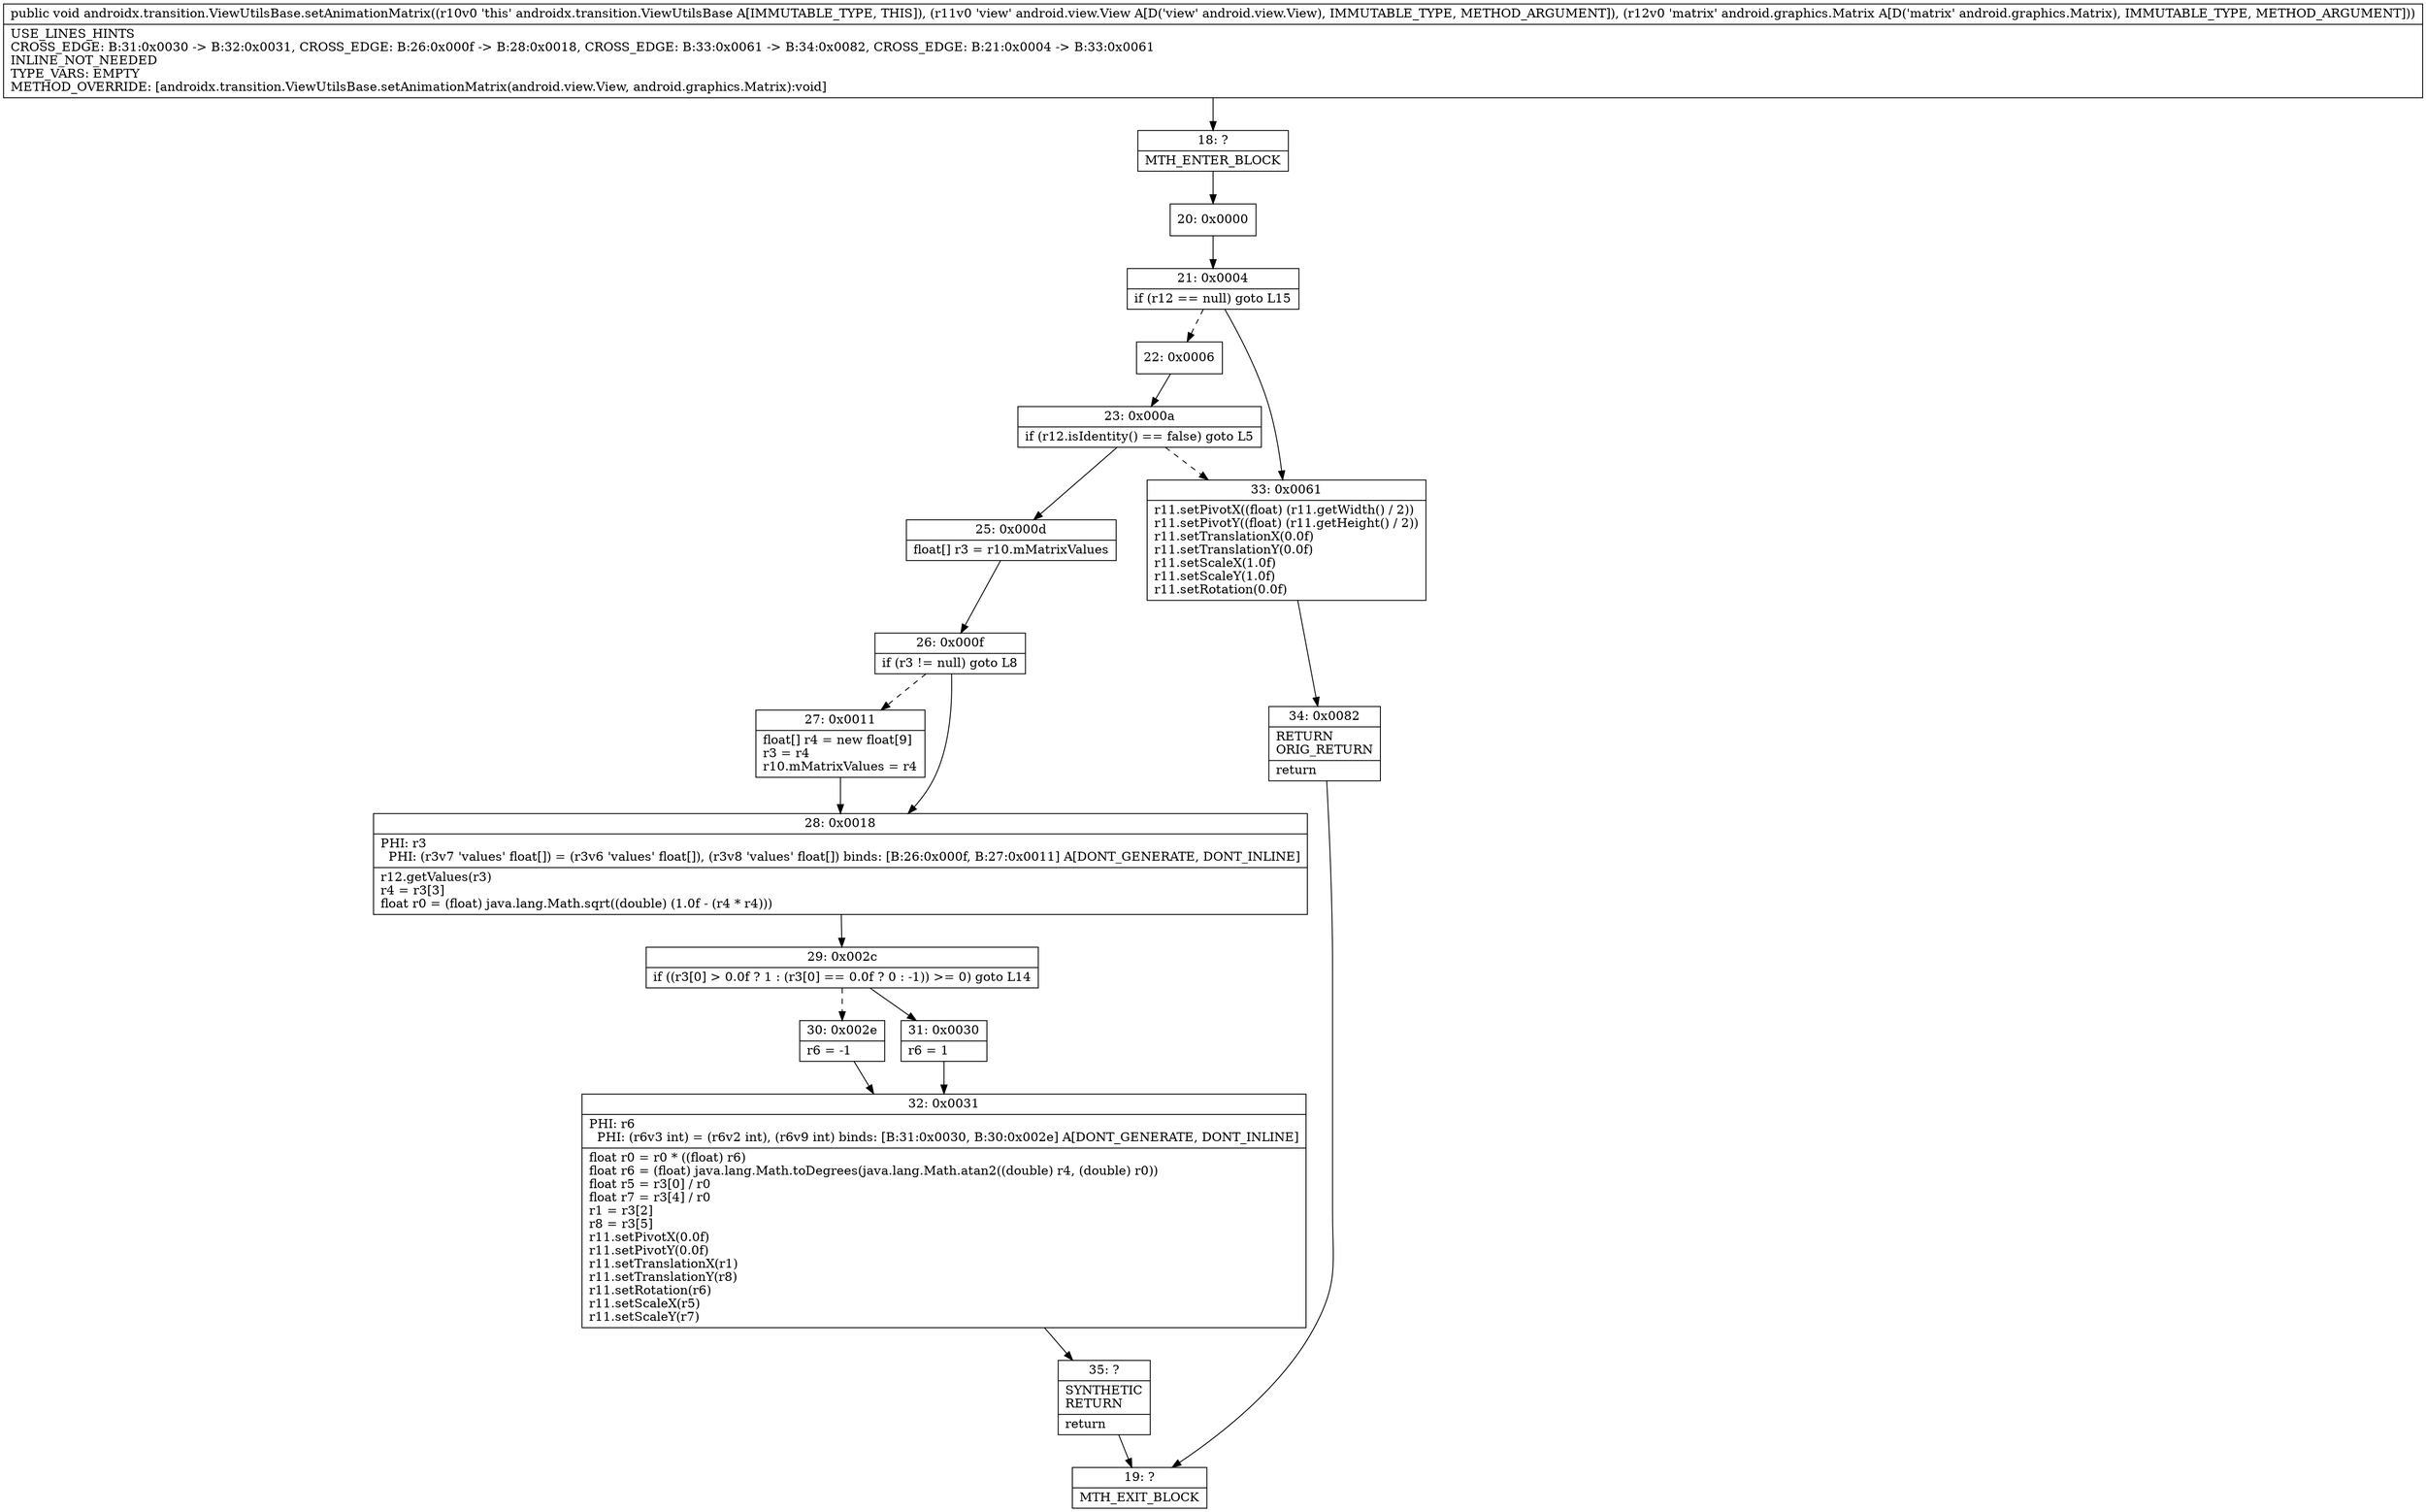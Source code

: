 digraph "CFG forandroidx.transition.ViewUtilsBase.setAnimationMatrix(Landroid\/view\/View;Landroid\/graphics\/Matrix;)V" {
Node_18 [shape=record,label="{18\:\ ?|MTH_ENTER_BLOCK\l}"];
Node_20 [shape=record,label="{20\:\ 0x0000}"];
Node_21 [shape=record,label="{21\:\ 0x0004|if (r12 == null) goto L15\l}"];
Node_22 [shape=record,label="{22\:\ 0x0006}"];
Node_23 [shape=record,label="{23\:\ 0x000a|if (r12.isIdentity() == false) goto L5\l}"];
Node_25 [shape=record,label="{25\:\ 0x000d|float[] r3 = r10.mMatrixValues\l}"];
Node_26 [shape=record,label="{26\:\ 0x000f|if (r3 != null) goto L8\l}"];
Node_27 [shape=record,label="{27\:\ 0x0011|float[] r4 = new float[9]\lr3 = r4\lr10.mMatrixValues = r4\l}"];
Node_28 [shape=record,label="{28\:\ 0x0018|PHI: r3 \l  PHI: (r3v7 'values' float[]) = (r3v6 'values' float[]), (r3v8 'values' float[]) binds: [B:26:0x000f, B:27:0x0011] A[DONT_GENERATE, DONT_INLINE]\l|r12.getValues(r3)\lr4 = r3[3]\lfloat r0 = (float) java.lang.Math.sqrt((double) (1.0f \- (r4 * r4)))\l}"];
Node_29 [shape=record,label="{29\:\ 0x002c|if ((r3[0] \> 0.0f ? 1 : (r3[0] == 0.0f ? 0 : \-1)) \>= 0) goto L14\l}"];
Node_30 [shape=record,label="{30\:\ 0x002e|r6 = \-1\l}"];
Node_32 [shape=record,label="{32\:\ 0x0031|PHI: r6 \l  PHI: (r6v3 int) = (r6v2 int), (r6v9 int) binds: [B:31:0x0030, B:30:0x002e] A[DONT_GENERATE, DONT_INLINE]\l|float r0 = r0 * ((float) r6)\lfloat r6 = (float) java.lang.Math.toDegrees(java.lang.Math.atan2((double) r4, (double) r0))\lfloat r5 = r3[0] \/ r0\lfloat r7 = r3[4] \/ r0\lr1 = r3[2]\lr8 = r3[5]\lr11.setPivotX(0.0f)\lr11.setPivotY(0.0f)\lr11.setTranslationX(r1)\lr11.setTranslationY(r8)\lr11.setRotation(r6)\lr11.setScaleX(r5)\lr11.setScaleY(r7)\l}"];
Node_35 [shape=record,label="{35\:\ ?|SYNTHETIC\lRETURN\l|return\l}"];
Node_19 [shape=record,label="{19\:\ ?|MTH_EXIT_BLOCK\l}"];
Node_31 [shape=record,label="{31\:\ 0x0030|r6 = 1\l}"];
Node_33 [shape=record,label="{33\:\ 0x0061|r11.setPivotX((float) (r11.getWidth() \/ 2))\lr11.setPivotY((float) (r11.getHeight() \/ 2))\lr11.setTranslationX(0.0f)\lr11.setTranslationY(0.0f)\lr11.setScaleX(1.0f)\lr11.setScaleY(1.0f)\lr11.setRotation(0.0f)\l}"];
Node_34 [shape=record,label="{34\:\ 0x0082|RETURN\lORIG_RETURN\l|return\l}"];
MethodNode[shape=record,label="{public void androidx.transition.ViewUtilsBase.setAnimationMatrix((r10v0 'this' androidx.transition.ViewUtilsBase A[IMMUTABLE_TYPE, THIS]), (r11v0 'view' android.view.View A[D('view' android.view.View), IMMUTABLE_TYPE, METHOD_ARGUMENT]), (r12v0 'matrix' android.graphics.Matrix A[D('matrix' android.graphics.Matrix), IMMUTABLE_TYPE, METHOD_ARGUMENT]))  | USE_LINES_HINTS\lCROSS_EDGE: B:31:0x0030 \-\> B:32:0x0031, CROSS_EDGE: B:26:0x000f \-\> B:28:0x0018, CROSS_EDGE: B:33:0x0061 \-\> B:34:0x0082, CROSS_EDGE: B:21:0x0004 \-\> B:33:0x0061\lINLINE_NOT_NEEDED\lTYPE_VARS: EMPTY\lMETHOD_OVERRIDE: [androidx.transition.ViewUtilsBase.setAnimationMatrix(android.view.View, android.graphics.Matrix):void]\l}"];
MethodNode -> Node_18;Node_18 -> Node_20;
Node_20 -> Node_21;
Node_21 -> Node_22[style=dashed];
Node_21 -> Node_33;
Node_22 -> Node_23;
Node_23 -> Node_25;
Node_23 -> Node_33[style=dashed];
Node_25 -> Node_26;
Node_26 -> Node_27[style=dashed];
Node_26 -> Node_28;
Node_27 -> Node_28;
Node_28 -> Node_29;
Node_29 -> Node_30[style=dashed];
Node_29 -> Node_31;
Node_30 -> Node_32;
Node_32 -> Node_35;
Node_35 -> Node_19;
Node_31 -> Node_32;
Node_33 -> Node_34;
Node_34 -> Node_19;
}

